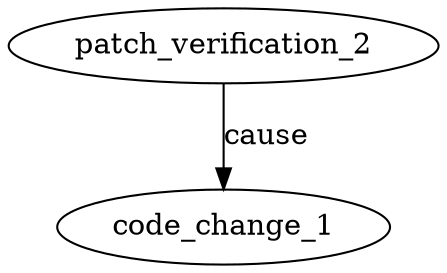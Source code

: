 strict digraph {
  code_change_1 [time=1444738732000,type=code_change,contributor="Mark Zuckerberg"]
  patch_verification_2 [time=1444741471000,type=patch_verification,status=passed]
  patch_verification_2 -> code_change_1 [label=cause]
}

strict digraph {
  code_change_3 [time=1444742400000,type=code_change,contributor="Mark Zuckerberg"]
  patch_verification_4 [time=1444744479000,type=patch_verification,status=passed]
  patch_verification_4 -> code_change_3 [label=cause]
}

strict digraph {
  code_change_5 [time=1444745389000,type=code_change,contributor="Gudrun Schyman"]
  patch_verification_6 [time=1444746846000,type=patch_verification,status=passed]
  patch_verification_6 -> code_change_5 [label=cause]
}

strict digraph {
  code_change_7 [time=1444747226000,type=code_change,contributor="Ola Leifler"]
  patch_verification_8 [time=1444750414000,type=patch_verification,status=passed]
  patch_verification_8 -> code_change_7 [label=cause]
}

strict digraph {
  code_change_9 [time=1444752271000,type=code_change,contributor="Zlatan Ibrahimović"]
  patch_verification_10 [time=1444753088000,type=patch_verification,status=passed]
  code_review_11 [time=1444756556000,type=code_review,reviewer="Zlatan Ibrahimović",status=passed]
  build_12 [time=1444759446000,type=build,status=passed]
  code_review_11 -> code_change_9 [label=cause]
  patch_verification_10 -> code_change_9 [label=cause]
  build_12 -> code_review_11 [label=cause]
  build_12 -> patch_verification_10 [label=cause]
}

strict digraph {
  code_change_13 [time=1444762205000,type=code_change,contributor="Kalle Anka"]
  patch_verification_14 [time=1444762453000,type=patch_verification,status=failed]
  patch_verification_14 -> code_change_13 [label=cause]
}

strict digraph {
  code_change_15 [time=1444764121000,type=code_change,contributor="Karl-Bertil Jonsson"]
  patch_verification_16 [time=1444767403000,type=patch_verification,status=passed]
  code_review_17 [time=1444768796000,type=code_review,reviewer="Pelle Flöjt",status=passed]
  build_18 [time=1444770884000,type=build,status=passed]
  test_A_19 [time=1444771811000,type=test_A,status=failed]
  code_review_17 -> code_change_15 [label=cause]
  patch_verification_16 -> code_change_15 [label=cause]
  build_18 -> code_review_17 [label=cause]
  build_18 -> patch_verification_16 [label=cause]
  test_A_19 -> build_18 [label=cause]
}

strict digraph {
  code_change_20 [time=1444773198000,type=code_change,contributor="Ola Leifler"]
  patch_verification_21 [time=1444776527000,type=patch_verification,status=failed]
  patch_verification_21 -> code_change_20 [label=cause]
}

strict digraph {
  code_change_22 [time=1444777387000,type=code_change,contributor="Zlatan Ibrahimović"]
  patch_verification_23 [time=1444779885000,type=patch_verification,status=passed]
  patch_verification_23 -> code_change_22 [label=cause]
}

strict digraph {
  code_change_24 [time=1444780469000,type=code_change,contributor="Zlatan Ibrahimović"]
  patch_verification_25 [time=1444782266000,type=patch_verification,status=failed]
  patch_verification_25 -> code_change_24 [label=cause]
}

strict digraph {
  code_change_26 [time=1444785498000,type=code_change,contributor="Erik Broberg"]
}

strict digraph {
  code_change_27 [time=1444788700000,type=code_change,contributor="Pelle Flöjt"]
  patch_verification_28 [time=1444789823000,type=patch_verification,status=passed]
  patch_verification_28 -> code_change_27 [label=cause]
}

strict digraph {
  code_change_29 [time=1444790097000,type=code_change,contributor="Zlatan Ibrahimović"]
  patch_verification_30 [time=1444792055000,type=patch_verification,status=passed]
  code_review_31 [time=1444794088000,type=code_review,reviewer="Mark Zuckerberg",status=passed]
  build_32 [time=1444796987000,type=build,status=passed]
  test_A_33 [time=1444797601000,type=test_A,status=passed]
  code_review_31 -> code_change_29 [label=cause]
  patch_verification_30 -> code_change_29 [label=cause]
  build_32 -> code_review_31 [label=cause]
  build_32 -> patch_verification_30 [label=cause]
  test_A_33 -> build_32 [label=cause]
}

strict digraph {
  code_change_34 [time=1444798598000,type=code_change,contributor="Ola Leifler"]
  patch_verification_35 [time=1444798853000,type=patch_verification,status=passed]
  patch_verification_35 -> code_change_34 [label=cause]
}

strict digraph {
  code_change_36 [time=1444800250000,type=code_change,contributor="Ola Leifler"]
  patch_verification_37 [time=1444801265000,type=patch_verification,status=passed]
  patch_verification_37 -> code_change_36 [label=cause]
}

strict digraph {
  code_change_38 [time=1444802762000,type=code_change,contributor="Stånk-Tommy"]
}

strict digraph {
  code_change_39 [time=1444804354000,type=code_change,contributor="Zlatan Ibrahimović"]
  patch_verification_40 [time=1444805846000,type=patch_verification,status=passed]
  patch_verification_40 -> code_change_39 [label=cause]
}

strict digraph {
  code_change_41 [time=1444807787000,type=code_change,contributor="Karl-Bertil Jonsson"]
  patch_verification_42 [time=1444808888000,type=patch_verification,status=passed]
  patch_verification_42 -> code_change_41 [label=cause]
}

strict digraph {
  code_change_43 [time=1444811291000,type=code_change,contributor="Ola Leifler"]
}

strict digraph {
  code_change_44 [time=1444813555000,type=code_change,contributor="Erik Broberg"]
  patch_verification_45 [time=1444815783000,type=patch_verification,status=passed]
  code_review_46 [time=1444819155000,type=code_review,reviewer="Clas Ohlson",status=passed]
  build_47 [time=1444821285000,type=build,status=passed]
  code_review_46 -> code_change_44 [label=cause]
  patch_verification_45 -> code_change_44 [label=cause]
  build_47 -> code_review_46 [label=cause]
  build_47 -> patch_verification_45 [label=cause]
}

strict digraph {
  code_change_48 [time=1444821862000,type=code_change,contributor=Beethoven]
  patch_verification_49 [time=1444823096000,type=patch_verification,status=passed]
  code_review_50 [time=1444824185000,type=code_review,reviewer="Mark Zuckerberg",status=passed]
  build_51 [time=1444826046000,type=build,status=passed]
  test_A_52 [time=1444828920000,type=test_A,status=passed]
  test_B_53 [time=1444830133000,type=test_B,status=passed]
  artifact_54 [time=1444832884000,type=artifact]
  confidence_level_55 [time=1444834307000,type=confidence_level,value=0.09492255285713291]
  test_C_56 [time=1444837500000,type=test_C,status=passed]
  code_review_50 -> code_change_48 [label=cause]
  patch_verification_49 -> code_change_48 [label=cause]
  build_51 -> code_review_50 [label=cause]
  build_51 -> patch_verification_49 [label=cause]
  test_A_52 -> build_51 [label=cause]
  test_B_53 -> build_51 [label=cause]
  artifact_54 -> build_51 [label=cause]
  confidence_level_55 -> test_A_52 [label=cause]
  confidence_level_55 -> test_B_53 [label=cause]
  confidence_level_55 -> artifact_54 [label=subject]
  test_C_56 -> confidence_level_55 [label=cause]
}

strict digraph {
  code_change_57 [time=1444839828000,type=code_change,contributor="Gudrun Schyman"]
  patch_verification_58 [time=1444842859000,type=patch_verification,status=passed]
  code_review_59 [time=1444843503000,type=code_review,reviewer="Ola Leifler",status=passed]
  build_60 [time=1444846031000,type=build,status=passed]
  test_A_61 [time=1444847958000,type=test_A,status=passed]
  code_review_59 -> code_change_57 [label=cause]
  patch_verification_58 -> code_change_57 [label=cause]
  build_60 -> code_review_59 [label=cause]
  build_60 -> patch_verification_58 [label=cause]
  test_A_61 -> build_60 [label=cause]
}

strict digraph {
  code_change_62 [time=1444850698000,type=code_change,contributor="Pelle Flöjt"]
  patch_verification_63 [time=1444852100000,type=patch_verification,status=passed]
  code_review_64 [time=1444855675000,type=code_review,reviewer="Ola Leifler",status=passed]
  build_65 [time=1444857364000,type=build,status=passed]
  test_A_66 [time=1444859992000,type=test_A,status=passed]
  code_review_64 -> code_change_62 [label=cause]
  patch_verification_63 -> code_change_62 [label=cause]
  build_65 -> code_review_64 [label=cause]
  build_65 -> patch_verification_63 [label=cause]
  test_A_66 -> build_65 [label=cause]
}

strict digraph {
  code_change_67 [time=1444863148000,type=code_change,contributor=Beethoven]
  patch_verification_68 [time=1444866476000,type=patch_verification,status=passed]
  patch_verification_68 -> code_change_67 [label=cause]
}

strict digraph {
  code_change_69 [time=1444869894000,type=code_change,contributor="Clas Ohlson"]
  patch_verification_70 [time=1444873210000,type=patch_verification,status=passed]
  patch_verification_70 -> code_change_69 [label=cause]
}

strict digraph {
  code_change_71 [time=1444875477000,type=code_change,contributor="Zlatan Ibrahimović"]
  patch_verification_72 [time=1444875962000,type=patch_verification,status=passed]
  patch_verification_72 -> code_change_71 [label=cause]
}

strict digraph {
  code_change_73 [time=1444876882000,type=code_change,contributor=Beethoven]
  patch_verification_74 [time=1444879501000,type=patch_verification,status=passed]
  code_review_75 [time=1444881616000,type=code_review,reviewer="Kalle Anka",status=passed]
  build_76 [time=1444883038000,type=build,status=passed]
  test_A_77 [time=1444883139000,type=test_A,status=passed]
  test_B_78 [time=1444886059000,type=test_B,status=passed]
  artifact_79 [time=1444887920000,type=artifact]
  confidence_level_80 [time=1444890910000,type=confidence_level,value=0.5510334626179032]
  test_C_81 [time=1444893535000,type=test_C,status=passed]
  test_D_82 [time=1444894976000,type=test_D,status=failed]
  code_review_75 -> code_change_73 [label=cause]
  patch_verification_74 -> code_change_73 [label=cause]
  build_76 -> code_review_75 [label=cause]
  build_76 -> patch_verification_74 [label=cause]
  test_A_77 -> build_76 [label=cause]
  test_B_78 -> build_76 [label=cause]
  artifact_79 -> build_76 [label=cause]
  confidence_level_80 -> test_A_77 [label=cause]
  confidence_level_80 -> test_B_78 [label=cause]
  confidence_level_80 -> artifact_79 [label=subject]
  test_C_81 -> confidence_level_80 [label=cause]
  test_D_82 -> confidence_level_80 [label=cause]
}

strict digraph {
  code_change_83 [time=1444898401000,type=code_change,contributor="Gudrun Schyman"]
  patch_verification_84 [time=1444901112000,type=patch_verification,status=passed]
  patch_verification_84 -> code_change_83 [label=cause]
}

strict digraph {
  code_change_85 [time=1444902570000,type=code_change,contributor="Erik Broberg"]
  patch_verification_86 [time=1444904068000,type=patch_verification,status=passed]
  code_review_87 [time=1444907013000,type=code_review,reviewer="Stånk-Tommy",status=passed]
  build_88 [time=1444909144000,type=build,status=passed]
  test_A_89 [time=1444910414000,type=test_A,status=passed]
  test_B_90 [time=1444910710000,type=test_B,status=passed]
  artifact_91 [time=1444910855000,type=artifact]
  confidence_level_92 [time=1444912733000,type=confidence_level,value=0.7709301410268972]
  test_C_93 [time=1444913087000,type=test_C,status=failed]
  code_review_87 -> code_change_85 [label=cause]
  patch_verification_86 -> code_change_85 [label=cause]
  build_88 -> code_review_87 [label=cause]
  build_88 -> patch_verification_86 [label=cause]
  test_A_89 -> build_88 [label=cause]
  test_B_90 -> build_88 [label=cause]
  artifact_91 -> build_88 [label=cause]
  confidence_level_92 -> test_A_89 [label=cause]
  confidence_level_92 -> test_B_90 [label=cause]
  confidence_level_92 -> artifact_91 [label=subject]
  test_C_93 -> confidence_level_92 [label=cause]
}

strict digraph {
  code_change_94 [time=1444913558000,type=code_change,contributor="Zlatan Ibrahimović"]
  patch_verification_95 [time=1444915201000,type=patch_verification,status=passed]
  code_review_96 [time=1444918350000,type=code_review,reviewer="Clas Ohlson",status=passed]
  build_97 [time=1444920940000,type=build,status=failed]
  code_review_96 -> code_change_94 [label=cause]
  patch_verification_95 -> code_change_94 [label=cause]
  build_97 -> code_review_96 [label=cause]
  build_97 -> patch_verification_95 [label=cause]
}

strict digraph {
  code_change_98 [time=1444921857000,type=code_change,contributor="Gudrun Schyman"]
}

strict digraph {
  code_change_99 [time=1444924920000,type=code_change,contributor="Erik Broberg"]
  patch_verification_100 [time=1444925051000,type=patch_verification,status=passed]
  patch_verification_100 -> code_change_99 [label=cause]
}

strict digraph {
  code_change_101 [time=1444925590000,type=code_change,contributor="Karl-Bertil Jonsson"]
  patch_verification_102 [time=1444925982000,type=patch_verification,status=passed]
  patch_verification_102 -> code_change_101 [label=cause]
}

strict digraph {
  code_change_103 [time=1444928716000,type=code_change,contributor="Kalle Anka"]
  patch_verification_104 [time=1444932169000,type=patch_verification,status=passed]
  patch_verification_104 -> code_change_103 [label=cause]
}

strict digraph {
  code_change_105 [time=1444934356000,type=code_change,contributor="Mark Zuckerberg"]
  patch_verification_106 [time=1444937806000,type=patch_verification,status=passed]
  patch_verification_106 -> code_change_105 [label=cause]
}

strict digraph {
  code_change_107 [time=1444937893000,type=code_change,contributor="Karl-Bertil Jonsson"]
  patch_verification_108 [time=1444941031000,type=patch_verification,status=passed]
  code_review_109 [time=1444943829000,type=code_review,reviewer="Mark Zuckerberg",status=failed]
  code_review_109 -> code_change_107 [label=cause]
  patch_verification_108 -> code_change_107 [label=cause]
}

strict digraph {
  code_change_110 [time=1444947216000,type=code_change,contributor="Mark Zuckerberg"]
  patch_verification_111 [time=1444948881000,type=patch_verification,status=passed]
  patch_verification_111 -> code_change_110 [label=cause]
}

strict digraph {
  code_change_112 [time=1444951830000,type=code_change,contributor="Clas Ohlson"]
  patch_verification_113 [time=1444954219000,type=patch_verification,status=passed]
  patch_verification_113 -> code_change_112 [label=cause]
}

strict digraph {
  code_change_114 [time=1444956876000,type=code_change,contributor="Kalle Anka"]
  patch_verification_115 [time=1444959581000,type=patch_verification,status=passed]
  patch_verification_115 -> code_change_114 [label=cause]
}

strict digraph {
  code_change_116 [time=1444961576000,type=code_change,contributor="Zlatan Ibrahimović"]
  patch_verification_117 [time=1444964992000,type=patch_verification,status=passed]
  code_review_118 [time=1444966518000,type=code_review,reviewer="Stånk-Tommy",status=passed]
  build_119 [time=1444969100000,type=build,status=passed]
  code_review_118 -> code_change_116 [label=cause]
  patch_verification_117 -> code_change_116 [label=cause]
  build_119 -> code_review_118 [label=cause]
  build_119 -> patch_verification_117 [label=cause]
}

strict digraph {
  code_change_120 [time=1444970200000,type=code_change,contributor="Pelle Flöjt"]
  patch_verification_121 [time=1444971727000,type=patch_verification,status=passed]
  code_review_122 [time=1444972040000,type=code_review,reviewer="Kalle Anka",status=passed]
  build_123 [time=1444972523000,type=build,status=passed]
  test_A_124 [time=1444973715000,type=test_A,status=passed]
  test_B_125 [time=1444977293000,type=test_B,status=passed]
  artifact_126 [time=1444978683000,type=artifact]
  confidence_level_127 [time=1444982244000,type=confidence_level,value=0.5468866308654825]
  test_C_128 [time=1444983062000,type=test_C,status=passed]
  test_D_129 [time=1444983658000,type=test_D,status=passed]
  code_review_122 -> code_change_120 [label=cause]
  patch_verification_121 -> code_change_120 [label=cause]
  build_123 -> code_review_122 [label=cause]
  build_123 -> patch_verification_121 [label=cause]
  test_A_124 -> build_123 [label=cause]
  test_B_125 -> build_123 [label=cause]
  artifact_126 -> build_123 [label=cause]
  confidence_level_127 -> test_A_124 [label=cause]
  confidence_level_127 -> test_B_125 [label=cause]
  confidence_level_127 -> artifact_126 [label=subject]
  test_C_128 -> confidence_level_127 [label=cause]
  test_D_129 -> confidence_level_127 [label=cause]
}

strict digraph {
  code_change_130 [time=1444984700000,type=code_change,contributor="Pelle Flöjt"]
  patch_verification_131 [time=1444987798000,type=patch_verification,status=failed]
  patch_verification_131 -> code_change_130 [label=cause]
}

strict digraph {
  code_change_132 [time=1444990774000,type=code_change,contributor="Erik Broberg"]
  patch_verification_133 [time=1444993798000,type=patch_verification,status=passed]
  patch_verification_133 -> code_change_132 [label=cause]
}

strict digraph {
  code_change_134 [time=1444995656000,type=code_change,contributor="Clas Ohlson"]
  patch_verification_135 [time=1444997055000,type=patch_verification,status=passed]
  patch_verification_135 -> code_change_134 [label=cause]
}

strict digraph {
  code_change_136 [time=1444998357000,type=code_change,contributor="Ola Leifler"]
}

strict digraph {
  code_change_137 [time=1445001443000,type=code_change,contributor="Clas Ohlson"]
  patch_verification_138 [time=1445002157000,type=patch_verification,status=passed]
  code_review_139 [time=1445005048000,type=code_review,reviewer="Pelle Flöjt",status=passed]
  build_140 [time=1445006793000,type=build,status=passed]
  code_review_139 -> code_change_137 [label=cause]
  patch_verification_138 -> code_change_137 [label=cause]
  build_140 -> code_review_139 [label=cause]
  build_140 -> patch_verification_138 [label=cause]
}

strict digraph {
  code_change_141 [time=1445007287000,type=code_change,contributor="Karl-Bertil Jonsson"]
}

strict digraph {
  code_change_142 [time=1445010101000,type=code_change,contributor="Gudrun Schyman"]
  patch_verification_143 [time=1445012635000,type=patch_verification,status=passed]
  code_review_144 [time=1445013247000,type=code_review,reviewer="Clas Ohlson",status=passed]
  build_145 [time=1445013483000,type=build,status=passed]
  test_A_146 [time=1445017023000,type=test_A,status=passed]
  test_B_147 [time=1445018191000,type=test_B,status=passed]
  artifact_148 [time=1445019903000,type=artifact]
  confidence_level_149 [time=1445021789000,type=confidence_level,value=0.9766251360019019]
  test_C_150 [time=1445022786000,type=test_C,status=passed]
  test_D_151 [time=1445026228000,type=test_D,status=failed]
  code_review_144 -> code_change_142 [label=cause]
  patch_verification_143 -> code_change_142 [label=cause]
  build_145 -> code_review_144 [label=cause]
  build_145 -> patch_verification_143 [label=cause]
  test_A_146 -> build_145 [label=cause]
  test_B_147 -> build_145 [label=cause]
  artifact_148 -> build_145 [label=cause]
  confidence_level_149 -> test_A_146 [label=cause]
  confidence_level_149 -> test_B_147 [label=cause]
  confidence_level_149 -> artifact_148 [label=subject]
  test_C_150 -> confidence_level_149 [label=cause]
  test_D_151 -> confidence_level_149 [label=cause]
}

strict digraph {
  code_change_152 [time=1445029691000,type=code_change,contributor="Mark Zuckerberg"]
}

strict digraph {
  code_change_153 [time=1445031244000,type=code_change,contributor="Zlatan Ibrahimović"]
  patch_verification_154 [time=1445034250000,type=patch_verification,status=passed]
  code_review_155 [time=1445036599000,type=code_review,reviewer="Pelle Flöjt",status=passed]
  build_156 [time=1445037069000,type=build,status=passed]
  test_A_157 [time=1445038073000,type=test_A,status=passed]
  code_review_155 -> code_change_153 [label=cause]
  patch_verification_154 -> code_change_153 [label=cause]
  build_156 -> code_review_155 [label=cause]
  build_156 -> patch_verification_154 [label=cause]
  test_A_157 -> build_156 [label=cause]
}

strict digraph {
  code_change_158 [time=1445040498000,type=code_change,contributor="Gudrun Schyman"]
  patch_verification_159 [time=1445042744000,type=patch_verification,status=passed]
  patch_verification_159 -> code_change_158 [label=cause]
}

strict digraph {
  code_change_160 [time=1445045235000,type=code_change,contributor="Kalle Anka"]
  patch_verification_161 [time=1445048617000,type=patch_verification,status=failed]
  patch_verification_161 -> code_change_160 [label=cause]
}

strict digraph {
  code_change_162 [time=1445050480000,type=code_change,contributor="Clas Ohlson"]
}

strict digraph {
  code_change_163 [time=1445050701000,type=code_change,contributor="Pelle Flöjt"]
}

strict digraph {
  code_change_164 [time=1445053570000,type=code_change,contributor="Ola Leifler"]
  patch_verification_165 [time=1445056893000,type=patch_verification,status=passed]
  patch_verification_165 -> code_change_164 [label=cause]
}

strict digraph {
  code_change_166 [time=1445060070000,type=code_change,contributor="Kalle Anka"]
  patch_verification_167 [time=1445060566000,type=patch_verification,status=passed]
  code_review_168 [time=1445061190000,type=code_review,reviewer="Clas Ohlson",status=passed]
  build_169 [time=1445061832000,type=build,status=passed]
  test_A_170 [time=1445062896000,type=test_A,status=passed]
  code_review_168 -> code_change_166 [label=cause]
  patch_verification_167 -> code_change_166 [label=cause]
  build_169 -> code_review_168 [label=cause]
  build_169 -> patch_verification_167 [label=cause]
  test_A_170 -> build_169 [label=cause]
}

strict digraph {
  code_change_171 [time=1445063084000,type=code_change,contributor="Gudrun Schyman"]
  patch_verification_172 [time=1445064962000,type=patch_verification,status=failed]
  patch_verification_172 -> code_change_171 [label=cause]
}

strict digraph {
  code_change_173 [time=1445068155000,type=code_change,contributor="Gudrun Schyman"]
  patch_verification_174 [time=1445070334000,type=patch_verification,status=passed]
  code_review_175 [time=1445073412000,type=code_review,reviewer="Ola Leifler",status=passed]
  build_176 [time=1445074758000,type=build,status=passed]
  test_A_177 [time=1445076305000,type=test_A,status=failed]
  code_review_175 -> code_change_173 [label=cause]
  patch_verification_174 -> code_change_173 [label=cause]
  build_176 -> code_review_175 [label=cause]
  build_176 -> patch_verification_174 [label=cause]
  test_A_177 -> build_176 [label=cause]
}

strict digraph {
  code_change_178 [time=1445078858000,type=code_change,contributor="Ola Leifler"]
  patch_verification_179 [time=1445081236000,type=patch_verification,status=passed]
  patch_verification_179 -> code_change_178 [label=cause]
}

strict digraph {
  code_change_180 [time=1445081810000,type=code_change,contributor="Stånk-Tommy"]
  patch_verification_181 [time=1445081847000,type=patch_verification,status=passed]
  code_review_182 [time=1445083399000,type=code_review,reviewer="Pelle Flöjt",status=passed]
  build_183 [time=1445086100000,type=build,status=passed]
  code_review_182 -> code_change_180 [label=cause]
  patch_verification_181 -> code_change_180 [label=cause]
  build_183 -> code_review_182 [label=cause]
  build_183 -> patch_verification_181 [label=cause]
}

strict digraph {
  code_change_184 [time=1445086853000,type=code_change,contributor="Ola Leifler"]
  patch_verification_185 [time=1445089154000,type=patch_verification,status=passed]
  code_review_186 [time=1445091138000,type=code_review,reviewer="Ola Leifler",status=passed]
  build_187 [time=1445091882000,type=build,status=passed]
  code_review_186 -> code_change_184 [label=cause]
  patch_verification_185 -> code_change_184 [label=cause]
  build_187 -> code_review_186 [label=cause]
  build_187 -> patch_verification_185 [label=cause]
}

strict digraph {
  code_change_188 [time=1445093537000,type=code_change,contributor="Kalle Anka"]
  patch_verification_189 [time=1445094005000,type=patch_verification,status=passed]
  code_review_190 [time=1445095882000,type=code_review,reviewer="Erik Broberg",status=passed]
  build_191 [time=1445099402000,type=build,status=passed]
  test_A_192 [time=1445099895000,type=test_A,status=passed]
  code_review_190 -> code_change_188 [label=cause]
  patch_verification_189 -> code_change_188 [label=cause]
  build_191 -> code_review_190 [label=cause]
  build_191 -> patch_verification_189 [label=cause]
  test_A_192 -> build_191 [label=cause]
}

strict digraph {
  code_change_193 [time=1445101187000,type=code_change,contributor="Karl-Bertil Jonsson"]
  patch_verification_194 [time=1445104466000,type=patch_verification,status=passed]
  code_review_195 [time=1445107807000,type=code_review,reviewer="Mark Zuckerberg",status=passed]
  build_196 [time=1445108869000,type=build,status=passed]
  test_A_197 [time=1445111177000,type=test_A,status=passed]
  code_review_195 -> code_change_193 [label=cause]
  patch_verification_194 -> code_change_193 [label=cause]
  build_196 -> code_review_195 [label=cause]
  build_196 -> patch_verification_194 [label=cause]
  test_A_197 -> build_196 [label=cause]
}

strict digraph {
  code_change_198 [time=1445114041000,type=code_change,contributor="Clas Ohlson"]
  patch_verification_199 [time=1445116047000,type=patch_verification,status=passed]
  code_review_200 [time=1445116510000,type=code_review,reviewer="Pelle Flöjt",status=passed]
  build_201 [time=1445119852000,type=build,status=passed]
  code_review_200 -> code_change_198 [label=cause]
  patch_verification_199 -> code_change_198 [label=cause]
  build_201 -> code_review_200 [label=cause]
  build_201 -> patch_verification_199 [label=cause]
}

strict digraph {
  code_change_202 [time=1445121875000,type=code_change,contributor="Pelle Flöjt"]
  patch_verification_203 [time=1445125404000,type=patch_verification,status=passed]
  code_review_204 [time=1445126032000,type=code_review,reviewer="Clas Ohlson",status=passed]
  build_205 [time=1445126756000,type=build,status=passed]
  test_A_206 [time=1445127303000,type=test_A,status=failed]
  code_review_204 -> code_change_202 [label=cause]
  patch_verification_203 -> code_change_202 [label=cause]
  build_205 -> code_review_204 [label=cause]
  build_205 -> patch_verification_203 [label=cause]
  test_A_206 -> build_205 [label=cause]
}

strict digraph {
  code_change_207 [time=1445129195000,type=code_change,contributor="Ola Leifler"]
}

strict digraph {
  code_change_208 [time=1445130981000,type=code_change,contributor="Kalle Anka"]
  patch_verification_209 [time=1445131323000,type=patch_verification,status=passed]
  code_review_210 [time=1445132060000,type=code_review,reviewer="Mark Zuckerberg",status=passed]
  build_211 [time=1445135467000,type=build,status=passed]
  code_review_210 -> code_change_208 [label=cause]
  patch_verification_209 -> code_change_208 [label=cause]
  build_211 -> code_review_210 [label=cause]
  build_211 -> patch_verification_209 [label=cause]
}

strict digraph {
  code_change_212 [time=1445137864000,type=code_change,contributor="Mark Zuckerberg"]
  patch_verification_213 [time=1445138260000,type=patch_verification,status=passed]
  patch_verification_213 -> code_change_212 [label=cause]
}

strict digraph {
  code_change_214 [time=1445138596000,type=code_change,contributor="Ola Leifler"]
  patch_verification_215 [time=1445141235000,type=patch_verification,status=passed]
  code_review_216 [time=1445143607000,type=code_review,reviewer="Zlatan Ibrahimović",status=passed]
  build_217 [time=1445145408000,type=build,status=passed]
  test_A_218 [time=1445146699000,type=test_A,status=passed]
  code_review_216 -> code_change_214 [label=cause]
  patch_verification_215 -> code_change_214 [label=cause]
  build_217 -> code_review_216 [label=cause]
  build_217 -> patch_verification_215 [label=cause]
  test_A_218 -> build_217 [label=cause]
}

strict digraph {
  code_change_219 [time=1445147647000,type=code_change,contributor="Karl-Bertil Jonsson"]
  patch_verification_220 [time=1445149103000,type=patch_verification,status=passed]
  code_review_221 [time=1445151409000,type=code_review,reviewer="Mark Zuckerberg",status=passed]
  build_222 [time=1445154127000,type=build,status=passed]
  test_A_223 [time=1445156875000,type=test_A,status=passed]
  test_B_224 [time=1445157777000,type=test_B,status=passed]
  artifact_225 [time=1445159876000,type=artifact]
  confidence_level_226 [time=1445162160000,type=confidence_level,value=0.9451989785332293]
  test_C_227 [time=1445164561000,type=test_C,status=passed]
  code_review_221 -> code_change_219 [label=cause]
  patch_verification_220 -> code_change_219 [label=cause]
  build_222 -> code_review_221 [label=cause]
  build_222 -> patch_verification_220 [label=cause]
  test_A_223 -> build_222 [label=cause]
  test_B_224 -> build_222 [label=cause]
  artifact_225 -> build_222 [label=cause]
  confidence_level_226 -> test_A_223 [label=cause]
  confidence_level_226 -> test_B_224 [label=cause]
  confidence_level_226 -> artifact_225 [label=subject]
  test_C_227 -> confidence_level_226 [label=cause]
}

strict digraph {
  code_change_228 [time=1445165659000,type=code_change,contributor="Mark Zuckerberg"]
  patch_verification_229 [time=1445167953000,type=patch_verification,status=passed]
  code_review_230 [time=1445168766000,type=code_review,reviewer="Pelle Flöjt",status=passed]
  build_231 [time=1445172097000,type=build,status=passed]
  test_A_232 [time=1445175086000,type=test_A,status=passed]
  code_review_230 -> code_change_228 [label=cause]
  patch_verification_229 -> code_change_228 [label=cause]
  build_231 -> code_review_230 [label=cause]
  build_231 -> patch_verification_229 [label=cause]
  test_A_232 -> build_231 [label=cause]
}

strict digraph {
  code_change_233 [time=1445176429000,type=code_change,contributor="Gudrun Schyman"]
  patch_verification_234 [time=1445179530000,type=patch_verification,status=passed]
  code_review_235 [time=1445181016000,type=code_review,reviewer="Gudrun Schyman",status=passed]
  build_236 [time=1445181288000,type=build,status=passed]
  test_A_237 [time=1445183069000,type=test_A,status=passed]
  code_review_235 -> code_change_233 [label=cause]
  patch_verification_234 -> code_change_233 [label=cause]
  build_236 -> code_review_235 [label=cause]
  build_236 -> patch_verification_234 [label=cause]
  test_A_237 -> build_236 [label=cause]
}

strict digraph {
  code_change_238 [time=1445184160000,type=code_change,contributor="Pelle Flöjt"]
  patch_verification_239 [time=1445184725000,type=patch_verification,status=passed]
  patch_verification_239 -> code_change_238 [label=cause]
}

strict digraph {
  code_change_240 [time=1445187288000,type=code_change,contributor="Kalle Anka"]
  patch_verification_241 [time=1445188046000,type=patch_verification,status=passed]
  code_review_242 [time=1445190687000,type=code_review,reviewer=Beethoven,status=passed]
  build_243 [time=1445192356000,type=build,status=passed]
  test_A_244 [time=1445195672000,type=test_A,status=failed]
  code_review_242 -> code_change_240 [label=cause]
  patch_verification_241 -> code_change_240 [label=cause]
  build_243 -> code_review_242 [label=cause]
  build_243 -> patch_verification_241 [label=cause]
  test_A_244 -> build_243 [label=cause]
}

strict digraph {
  code_change_245 [time=1445198917000,type=code_change,contributor="Stånk-Tommy"]
  patch_verification_246 [time=1445200123000,type=patch_verification,status=passed]
  code_review_247 [time=1445201847000,type=code_review,reviewer="Mark Zuckerberg",status=passed]
  code_review_247 -> code_change_245 [label=cause]
  patch_verification_246 -> code_change_245 [label=cause]
}

strict digraph {
  code_change_248 [time=1445202949000,type=code_change,contributor="Gudrun Schyman"]
}

strict digraph {
  code_change_249 [time=1445206459000,type=code_change,contributor="Gudrun Schyman"]
}

strict digraph {
  code_change_250 [time=1445206698000,type=code_change,contributor="Pelle Flöjt"]
  patch_verification_251 [time=1445208541000,type=patch_verification,status=passed]
  patch_verification_251 -> code_change_250 [label=cause]
}

strict digraph {
  code_change_252 [time=1445209307000,type=code_change,contributor="Stånk-Tommy"]
  patch_verification_253 [time=1445210603000,type=patch_verification,status=passed]
  code_review_254 [time=1445213422000,type=code_review,reviewer="Mark Zuckerberg",status=passed]
  build_255 [time=1445215856000,type=build,status=passed]
  code_review_254 -> code_change_252 [label=cause]
  patch_verification_253 -> code_change_252 [label=cause]
  build_255 -> code_review_254 [label=cause]
  build_255 -> patch_verification_253 [label=cause]
}

strict digraph {
  code_change_256 [time=1445217717000,type=code_change,contributor="Clas Ohlson"]
  patch_verification_257 [time=1445219969000,type=patch_verification,status=passed]
  code_review_258 [time=1445220633000,type=code_review,reviewer="Ola Leifler",status=failed]
  code_review_258 -> code_change_256 [label=cause]
  patch_verification_257 -> code_change_256 [label=cause]
}

strict digraph {
  code_change_259 [time=1445222903000,type=code_change,contributor="Erik Broberg"]
}

strict digraph {
  code_change_260 [time=1445223677000,type=code_change,contributor=Beethoven]
  patch_verification_261 [time=1445223698000,type=patch_verification,status=passed]
  code_review_262 [time=1445226855000,type=code_review,reviewer="Kalle Anka",status=passed]
  code_review_262 -> code_change_260 [label=cause]
  patch_verification_261 -> code_change_260 [label=cause]
}

strict digraph {
  code_change_263 [time=1445230169000,type=code_change,contributor="Gudrun Schyman"]
  patch_verification_264 [time=1445232016000,type=patch_verification,status=passed]
  code_review_265 [time=1445235542000,type=code_review,reviewer="Erik Broberg",status=passed]
  build_266 [time=1445238269000,type=build,status=passed]
  test_A_267 [time=1445240808000,type=test_A,status=passed]
  test_B_268 [time=1445243923000,type=test_B,status=passed]
  artifact_269 [time=1445245384000,type=artifact]
  confidence_level_270 [time=1445246077000,type=confidence_level,value=0.7042436149444706]
  test_C_271 [time=1445246135000,type=test_C,status=passed]
  test_D_272 [time=1445248277000,type=test_D,status=failed]
  code_review_265 -> code_change_263 [label=cause]
  patch_verification_264 -> code_change_263 [label=cause]
  build_266 -> code_review_265 [label=cause]
  build_266 -> patch_verification_264 [label=cause]
  test_A_267 -> build_266 [label=cause]
  test_B_268 -> build_266 [label=cause]
  artifact_269 -> build_266 [label=cause]
  confidence_level_270 -> test_A_267 [label=cause]
  confidence_level_270 -> test_B_268 [label=cause]
  confidence_level_270 -> artifact_269 [label=subject]
  test_C_271 -> confidence_level_270 [label=cause]
  test_D_272 -> confidence_level_270 [label=cause]
}

strict digraph {
  code_change_273 [time=1445249788000,type=code_change,contributor="Pelle Flöjt"]
  patch_verification_274 [time=1445252923000,type=patch_verification,status=passed]
  code_review_275 [time=1445253579000,type=code_review,reviewer="Stånk-Tommy",status=passed]
  build_276 [time=1445254943000,type=build,status=passed]
  test_A_277 [time=1445258030000,type=test_A,status=passed]
  test_B_278 [time=1445258149000,type=test_B,status=passed]
  artifact_279 [time=1445261036000,type=artifact]
  confidence_level_280 [time=1445263186000,type=confidence_level,value=0.6904324100083379]
  test_C_281 [time=1445265842000,type=test_C,status=passed]
  test_D_282 [time=1445268637000,type=test_D,status=passed]
  code_review_275 -> code_change_273 [label=cause]
  patch_verification_274 -> code_change_273 [label=cause]
  build_276 -> code_review_275 [label=cause]
  build_276 -> patch_verification_274 [label=cause]
  test_A_277 -> build_276 [label=cause]
  test_B_278 -> build_276 [label=cause]
  artifact_279 -> build_276 [label=cause]
  confidence_level_280 -> test_A_277 [label=cause]
  confidence_level_280 -> test_B_278 [label=cause]
  confidence_level_280 -> artifact_279 [label=subject]
  test_C_281 -> confidence_level_280 [label=cause]
  test_D_282 -> confidence_level_280 [label=cause]
}

strict digraph {
  code_change_283 [time=1445271081000,type=code_change,contributor="Ola Leifler"]
  patch_verification_284 [time=1445271311000,type=patch_verification,status=passed]
  code_review_285 [time=1445274088000,type=code_review,reviewer="Mark Zuckerberg",status=passed]
  build_286 [time=1445274187000,type=build,status=failed]
  code_review_285 -> code_change_283 [label=cause]
  patch_verification_284 -> code_change_283 [label=cause]
  build_286 -> code_review_285 [label=cause]
  build_286 -> patch_verification_284 [label=cause]
}

strict digraph {
  code_change_287 [time=1445276819000,type=code_change,contributor="Mark Zuckerberg"]
}

strict digraph {
  code_change_288 [time=1445278013000,type=code_change,contributor="Karl-Bertil Jonsson"]
  patch_verification_289 [time=1445280389000,type=patch_verification,status=passed]
  patch_verification_289 -> code_change_288 [label=cause]
}

strict digraph {
  code_change_290 [time=1445283759000,type=code_change,contributor="Kalle Anka"]
  patch_verification_291 [time=1445284742000,type=patch_verification,status=passed]
  code_review_292 [time=1445285629000,type=code_review,reviewer="Kalle Anka",status=passed]
  build_293 [time=1445286854000,type=build,status=passed]
  test_A_294 [time=1445288667000,type=test_A,status=passed]
  test_B_295 [time=1445291628000,type=test_B,status=passed]
  artifact_296 [time=1445292521000,type=artifact]
  confidence_level_297 [time=1445294763000,type=confidence_level,value=0.7948963446559095]
  test_C_298 [time=1445295611000,type=test_C,status=passed]
  test_D_299 [time=1445298149000,type=test_D,status=failed]
  code_review_292 -> code_change_290 [label=cause]
  patch_verification_291 -> code_change_290 [label=cause]
  build_293 -> code_review_292 [label=cause]
  build_293 -> patch_verification_291 [label=cause]
  test_A_294 -> build_293 [label=cause]
  test_B_295 -> build_293 [label=cause]
  artifact_296 -> build_293 [label=cause]
  confidence_level_297 -> test_A_294 [label=cause]
  confidence_level_297 -> test_B_295 [label=cause]
  confidence_level_297 -> artifact_296 [label=subject]
  test_C_298 -> confidence_level_297 [label=cause]
  test_D_299 -> confidence_level_297 [label=cause]
}

strict digraph {
  code_change_300 [time=1445298193000,type=code_change,contributor="Clas Ohlson"]
}

strict digraph {
  code_change_301 [time=1445299805000,type=code_change,contributor="Pelle Flöjt"]
  patch_verification_302 [time=1445301156000,type=patch_verification,status=passed]
  code_review_303 [time=1445301160000,type=code_review,reviewer="Gudrun Schyman",status=passed]
  build_304 [time=1445302166000,type=build,status=passed]
  test_A_305 [time=1445303131000,type=test_A,status=failed]
  code_review_303 -> code_change_301 [label=cause]
  patch_verification_302 -> code_change_301 [label=cause]
  build_304 -> code_review_303 [label=cause]
  build_304 -> patch_verification_302 [label=cause]
  test_A_305 -> build_304 [label=cause]
}

strict digraph {
  code_change_306 [time=1445304503000,type=code_change,contributor="Karl-Bertil Jonsson"]
  patch_verification_307 [time=1445307072000,type=patch_verification,status=failed]
  patch_verification_307 -> code_change_306 [label=cause]
}

strict digraph {
  code_change_308 [time=1445309552000,type=code_change,contributor=Beethoven]
  patch_verification_309 [time=1445313089000,type=patch_verification,status=passed]
  code_review_310 [time=1445316322000,type=code_review,reviewer="Clas Ohlson",status=passed]
  build_311 [time=1445317202000,type=build,status=passed]
  test_A_312 [time=1445318253000,type=test_A,status=failed]
  code_review_310 -> code_change_308 [label=cause]
  patch_verification_309 -> code_change_308 [label=cause]
  build_311 -> code_review_310 [label=cause]
  build_311 -> patch_verification_309 [label=cause]
  test_A_312 -> build_311 [label=cause]
}

strict digraph {
  code_change_313 [time=1445318748000,type=code_change,contributor=Beethoven]
}

strict digraph {
  code_change_314 [time=1445322089000,type=code_change,contributor="Mark Zuckerberg"]
}

strict digraph {
  code_change_315 [time=1445324477000,type=code_change,contributor="Pelle Flöjt"]
  patch_verification_316 [time=1445325914000,type=patch_verification,status=passed]
  patch_verification_316 -> code_change_315 [label=cause]
}

strict digraph {
  code_change_317 [time=1445328234000,type=code_change,contributor="Clas Ohlson"]
  patch_verification_318 [time=1445331821000,type=patch_verification,status=passed]
  patch_verification_318 -> code_change_317 [label=cause]
}

strict digraph {
  code_change_319 [time=1445332181000,type=code_change,contributor="Clas Ohlson"]
  patch_verification_320 [time=1445333390000,type=patch_verification,status=passed]
  code_review_321 [time=1445336362000,type=code_review,reviewer="Clas Ohlson",status=passed]
  build_322 [time=1445337009000,type=build,status=passed]
  test_A_323 [time=1445340274000,type=test_A,status=failed]
  code_review_321 -> code_change_319 [label=cause]
  patch_verification_320 -> code_change_319 [label=cause]
  build_322 -> code_review_321 [label=cause]
  build_322 -> patch_verification_320 [label=cause]
  test_A_323 -> build_322 [label=cause]
}

strict digraph {
  code_change_324 [time=1445340303000,type=code_change,contributor="Gudrun Schyman"]
  patch_verification_325 [time=1445340551000,type=patch_verification,status=passed]
  code_review_326 [time=1445344149000,type=code_review,reviewer="Karl-Bertil Jonsson",status=passed]
  build_327 [time=1445345550000,type=build,status=passed]
  test_A_328 [time=1445346682000,type=test_A,status=failed]
  code_review_326 -> code_change_324 [label=cause]
  patch_verification_325 -> code_change_324 [label=cause]
  build_327 -> code_review_326 [label=cause]
  build_327 -> patch_verification_325 [label=cause]
  test_A_328 -> build_327 [label=cause]
}

strict digraph {
  code_change_329 [time=1445350165000,type=code_change,contributor="Kalle Anka"]
  patch_verification_330 [time=1445352983000,type=patch_verification,status=passed]
  patch_verification_330 -> code_change_329 [label=cause]
}

strict digraph {
  code_change_331 [time=1445355527000,type=code_change,contributor="Karl-Bertil Jonsson"]
  patch_verification_332 [time=1445358679000,type=patch_verification,status=passed]
  code_review_333 [time=1445360560000,type=code_review,reviewer="Gudrun Schyman",status=passed]
  build_334 [time=1445363435000,type=build,status=passed]
  code_review_333 -> code_change_331 [label=cause]
  patch_verification_332 -> code_change_331 [label=cause]
  build_334 -> code_review_333 [label=cause]
  build_334 -> patch_verification_332 [label=cause]
}

